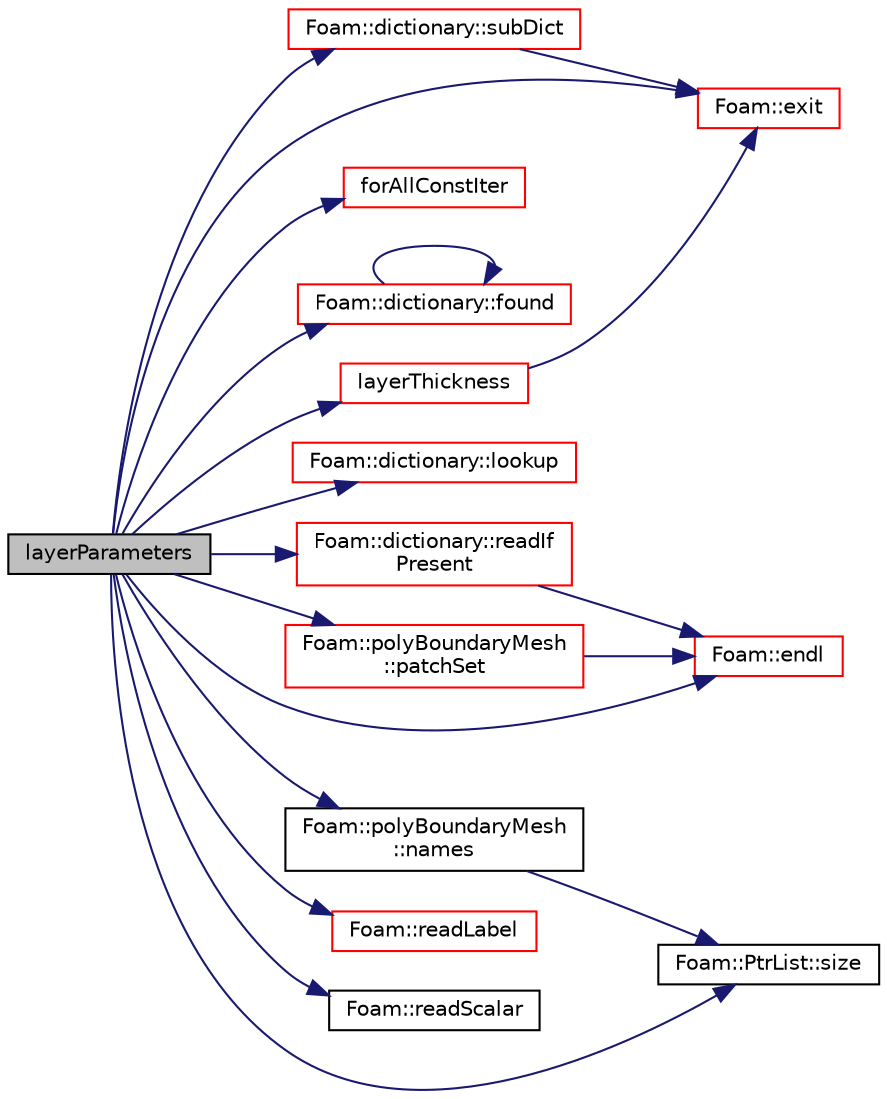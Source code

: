 digraph "layerParameters"
{
  bgcolor="transparent";
  edge [fontname="Helvetica",fontsize="10",labelfontname="Helvetica",labelfontsize="10"];
  node [fontname="Helvetica",fontsize="10",shape=record];
  rankdir="LR";
  Node1 [label="layerParameters",height=0.2,width=0.4,color="black", fillcolor="grey75", style="filled", fontcolor="black"];
  Node1 -> Node2 [color="midnightblue",fontsize="10",style="solid",fontname="Helvetica"];
  Node2 [label="Foam::endl",height=0.2,width=0.4,color="red",URL="$a10758.html#a2db8fe02a0d3909e9351bb4275b23ce4",tooltip="Add newline and flush stream. "];
  Node1 -> Node3 [color="midnightblue",fontsize="10",style="solid",fontname="Helvetica"];
  Node3 [label="Foam::exit",height=0.2,width=0.4,color="red",URL="$a10758.html#a06ca7250d8e89caf05243ec094843642"];
  Node1 -> Node4 [color="midnightblue",fontsize="10",style="solid",fontname="Helvetica"];
  Node4 [label="forAllConstIter",height=0.2,width=0.4,color="red",URL="$a02974.html#ae21e2836509b0fa7f7cedf6493b11b09"];
  Node1 -> Node5 [color="midnightblue",fontsize="10",style="solid",fontname="Helvetica"];
  Node5 [label="Foam::dictionary::found",height=0.2,width=0.4,color="red",URL="$a00524.html#ae9d6521e0e8d3956f9b49ddeb44877b8",tooltip="Search dictionary for given keyword. "];
  Node5 -> Node5 [color="midnightblue",fontsize="10",style="solid",fontname="Helvetica"];
  Node1 -> Node6 [color="midnightblue",fontsize="10",style="solid",fontname="Helvetica"];
  Node6 [label="layerThickness",height=0.2,width=0.4,color="red",URL="$a01278.html#a2df07d9fb59f89022ec3e1df23da3151",tooltip="Determine overall thickness. Uses two of the four parameters. "];
  Node6 -> Node3 [color="midnightblue",fontsize="10",style="solid",fontname="Helvetica"];
  Node1 -> Node7 [color="midnightblue",fontsize="10",style="solid",fontname="Helvetica"];
  Node7 [label="Foam::dictionary::lookup",height=0.2,width=0.4,color="red",URL="$a00524.html#a8baab402d653d6e789f67c57e23a5b59",tooltip="Find and return an entry data stream. "];
  Node1 -> Node8 [color="midnightblue",fontsize="10",style="solid",fontname="Helvetica"];
  Node8 [label="Foam::polyBoundaryMesh\l::names",height=0.2,width=0.4,color="black",URL="$a01915.html#a627bcef4e891104ff8192574b673920b",tooltip="Return a list of patch names. "];
  Node8 -> Node9 [color="midnightblue",fontsize="10",style="solid",fontname="Helvetica"];
  Node9 [label="Foam::PtrList::size",height=0.2,width=0.4,color="black",URL="$a02037.html#a723361dc2020160f5492e8fe2d09fa44",tooltip="Return the number of elements in the PtrList. "];
  Node1 -> Node10 [color="midnightblue",fontsize="10",style="solid",fontname="Helvetica"];
  Node10 [label="Foam::polyBoundaryMesh\l::patchSet",height=0.2,width=0.4,color="red",URL="$a01915.html#aaab6315ef003537187584006f4c14d30",tooltip="Return the set of patch IDs corresponding to the given names. "];
  Node10 -> Node2 [color="midnightblue",fontsize="10",style="solid",fontname="Helvetica"];
  Node1 -> Node11 [color="midnightblue",fontsize="10",style="solid",fontname="Helvetica"];
  Node11 [label="Foam::dictionary::readIf\lPresent",height=0.2,width=0.4,color="red",URL="$a00524.html#ac3502a72e9d1a84f63c4919b78595cd4",tooltip="Find an entry if present, and assign to T. "];
  Node11 -> Node2 [color="midnightblue",fontsize="10",style="solid",fontname="Helvetica"];
  Node1 -> Node12 [color="midnightblue",fontsize="10",style="solid",fontname="Helvetica"];
  Node12 [label="Foam::readLabel",height=0.2,width=0.4,color="red",URL="$a10758.html#abb09fbcf651d29208982dd7a601b606f"];
  Node1 -> Node13 [color="midnightblue",fontsize="10",style="solid",fontname="Helvetica"];
  Node13 [label="Foam::readScalar",height=0.2,width=0.4,color="black",URL="$a10758.html#a828d57f6d9b9806c086a3f840a147115",tooltip="Read whole of buf as a scalar. Return true if succesful. "];
  Node1 -> Node9 [color="midnightblue",fontsize="10",style="solid",fontname="Helvetica"];
  Node1 -> Node14 [color="midnightblue",fontsize="10",style="solid",fontname="Helvetica"];
  Node14 [label="Foam::dictionary::subDict",height=0.2,width=0.4,color="red",URL="$a00524.html#a42a549aa3e2c88399585b6462f6dbeb3",tooltip="Find and return a sub-dictionary. "];
  Node14 -> Node3 [color="midnightblue",fontsize="10",style="solid",fontname="Helvetica"];
}
